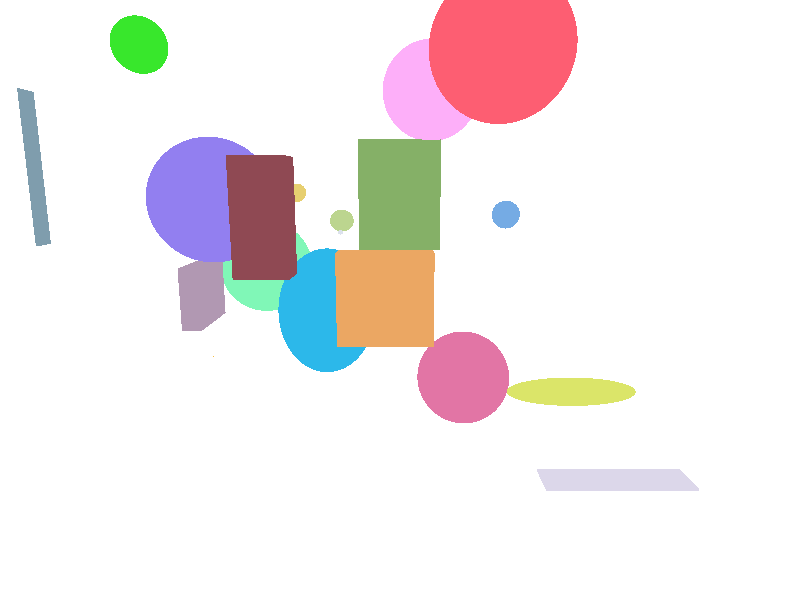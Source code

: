  #include "colors.inc"


 background { color White }


 camera {
   location <2, 2, -3>
   look_at <2, 1, 2>
 }


 light_source { 
   <2, 4, -3>
    color White
 }
 

#declare Rnd_1 = seed(498961);

#declare I=0;     
#while (I< 20)
#declare Nr1 = rand(Rnd_1);
#declare Nr2 = rand(Rnd_1);
#declare Nr3 = rand(Rnd_1);
#declare Nr4 = rand(Rnd_1);
#declare Nr5 = rand(Rnd_1);
#declare Nr6 = rand(Rnd_1);
#declare Nr7 = rand(Rnd_1);
#declare Nr8 = rand(Rnd_1);
#declare Nr9 = rand(Rnd_1);
#declare Nr10 = rand(Rnd_1);
#declare Nr11 = rand(Rnd_1);


#switch (Nr8)
 #range (0.33 , 0.66) 
  sphere {
    < 4*Nr1, 3*Nr2,8*Nr3>, Nr4/2  
    scale <Nr9,Nr10,Nr11>
    texture {
      pigment { rgb <Nr5, Nr6, Nr7> }
    }
 }
 #break
 
 #range (0 , 0.33)
      box {
    < 4*Nr1,3*Nr2,2*Nr3>,<3*Nr1,2*Nr2,3*Nr3> 
    pigment {rgb <Nr5, Nr6, Nr7>}}   
 #break

 #else
    sphere {
    < 4*Nr1, 3*Nr2,8*Nr3>, Nr4/2
    texture {
      pigment { rgb <Nr5, Nr6, Nr7> }
    }
 }

#end

 #declare I=I+1;
#end